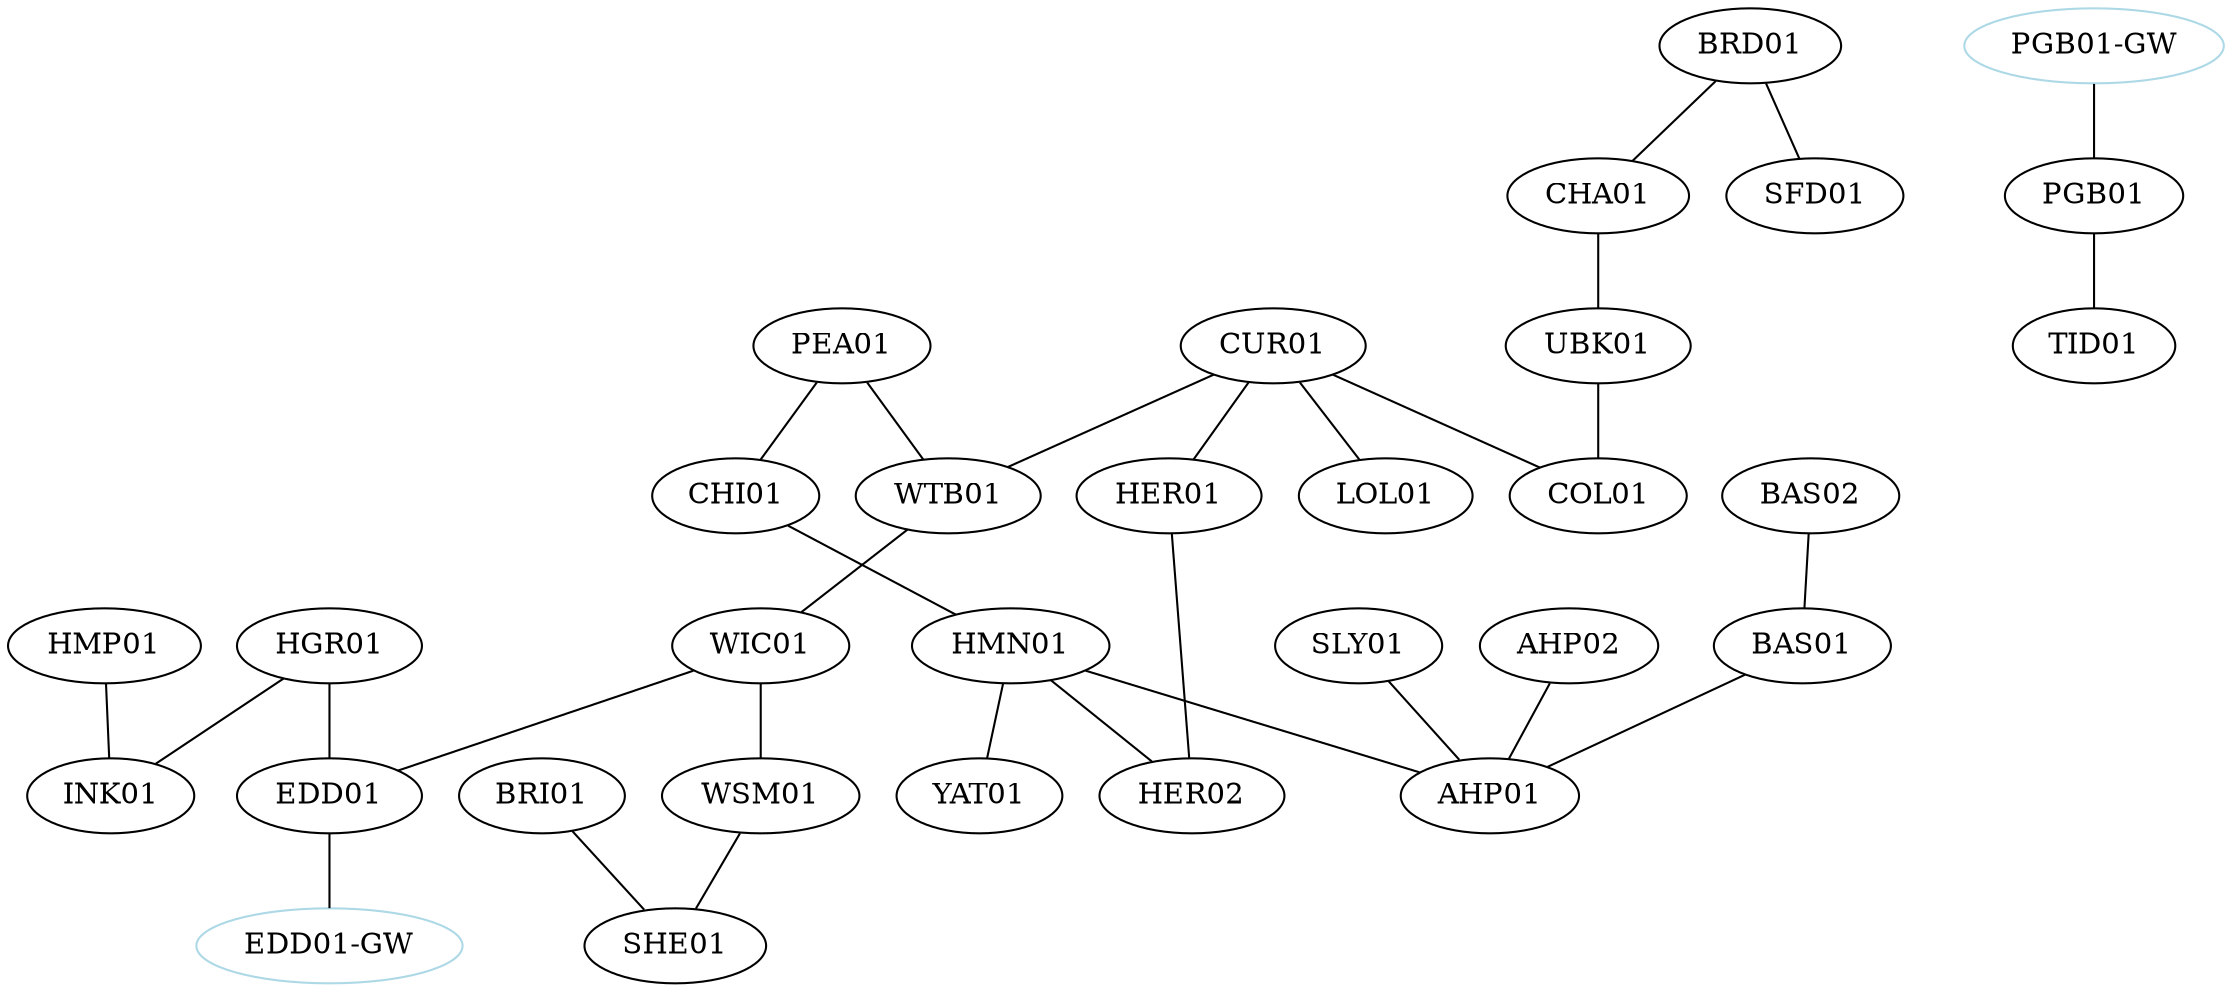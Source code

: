 strict graph  {
PEA01;
HGR01;
BRD01;
CUR01;
SLY01;
CHI01;
HER01;
BRI01;
HMN01;
LOL01;
HMP01;
SFD01;
INK01;
WTB01;
AHP02;
"PGB01-GW" [color=lightblue];
CHA01;
WIC01;
EDD01;
HER02;
BAS02;
"EDD01-GW" [color=lightblue];
WSM01;
PGB01;
TID01;
SHE01;
BAS01;
UBK01;
COL01;
AHP01;
YAT01;
PEA01 -- WTB01  [weight=10];
PEA01 -- CHI01  [weight=10];
HGR01 -- INK01  [weight=10];
HGR01 -- EDD01  [weight=10];
BRD01 -- SFD01  [weight=10];
BRD01 -- CHA01  [weight=10];
CUR01 -- HER01  [weight=10];
CUR01 -- WTB01  [weight=10];
CUR01 -- COL01  [weight=10];
CUR01 -- LOL01  [weight=10];
SLY01 -- AHP01  [weight=10];
CHI01 -- HMN01  [weight=10];
HER01 -- HER02  [weight=10];
BRI01 -- SHE01  [weight=10];
HMN01 -- AHP01  [weight=10];
HMN01 -- YAT01  [weight=10];
HMN01 -- HER02  [weight=10];
HMP01 -- INK01  [weight=10];
WTB01 -- WIC01  [weight=10];
AHP02 -- AHP01  [weight=10];
"PGB01-GW" -- PGB01  [weight=10];
CHA01 -- UBK01  [weight=10];
WIC01 -- EDD01  [weight=10];
WIC01 -- WSM01  [weight=10];
EDD01 -- "EDD01-GW"  [weight=10];
BAS02 -- BAS01  [weight=10];
WSM01 -- SHE01  [weight=10];
PGB01 -- TID01  [weight=10];
BAS01 -- AHP01  [weight=10];
UBK01 -- COL01  [weight=10];
}
